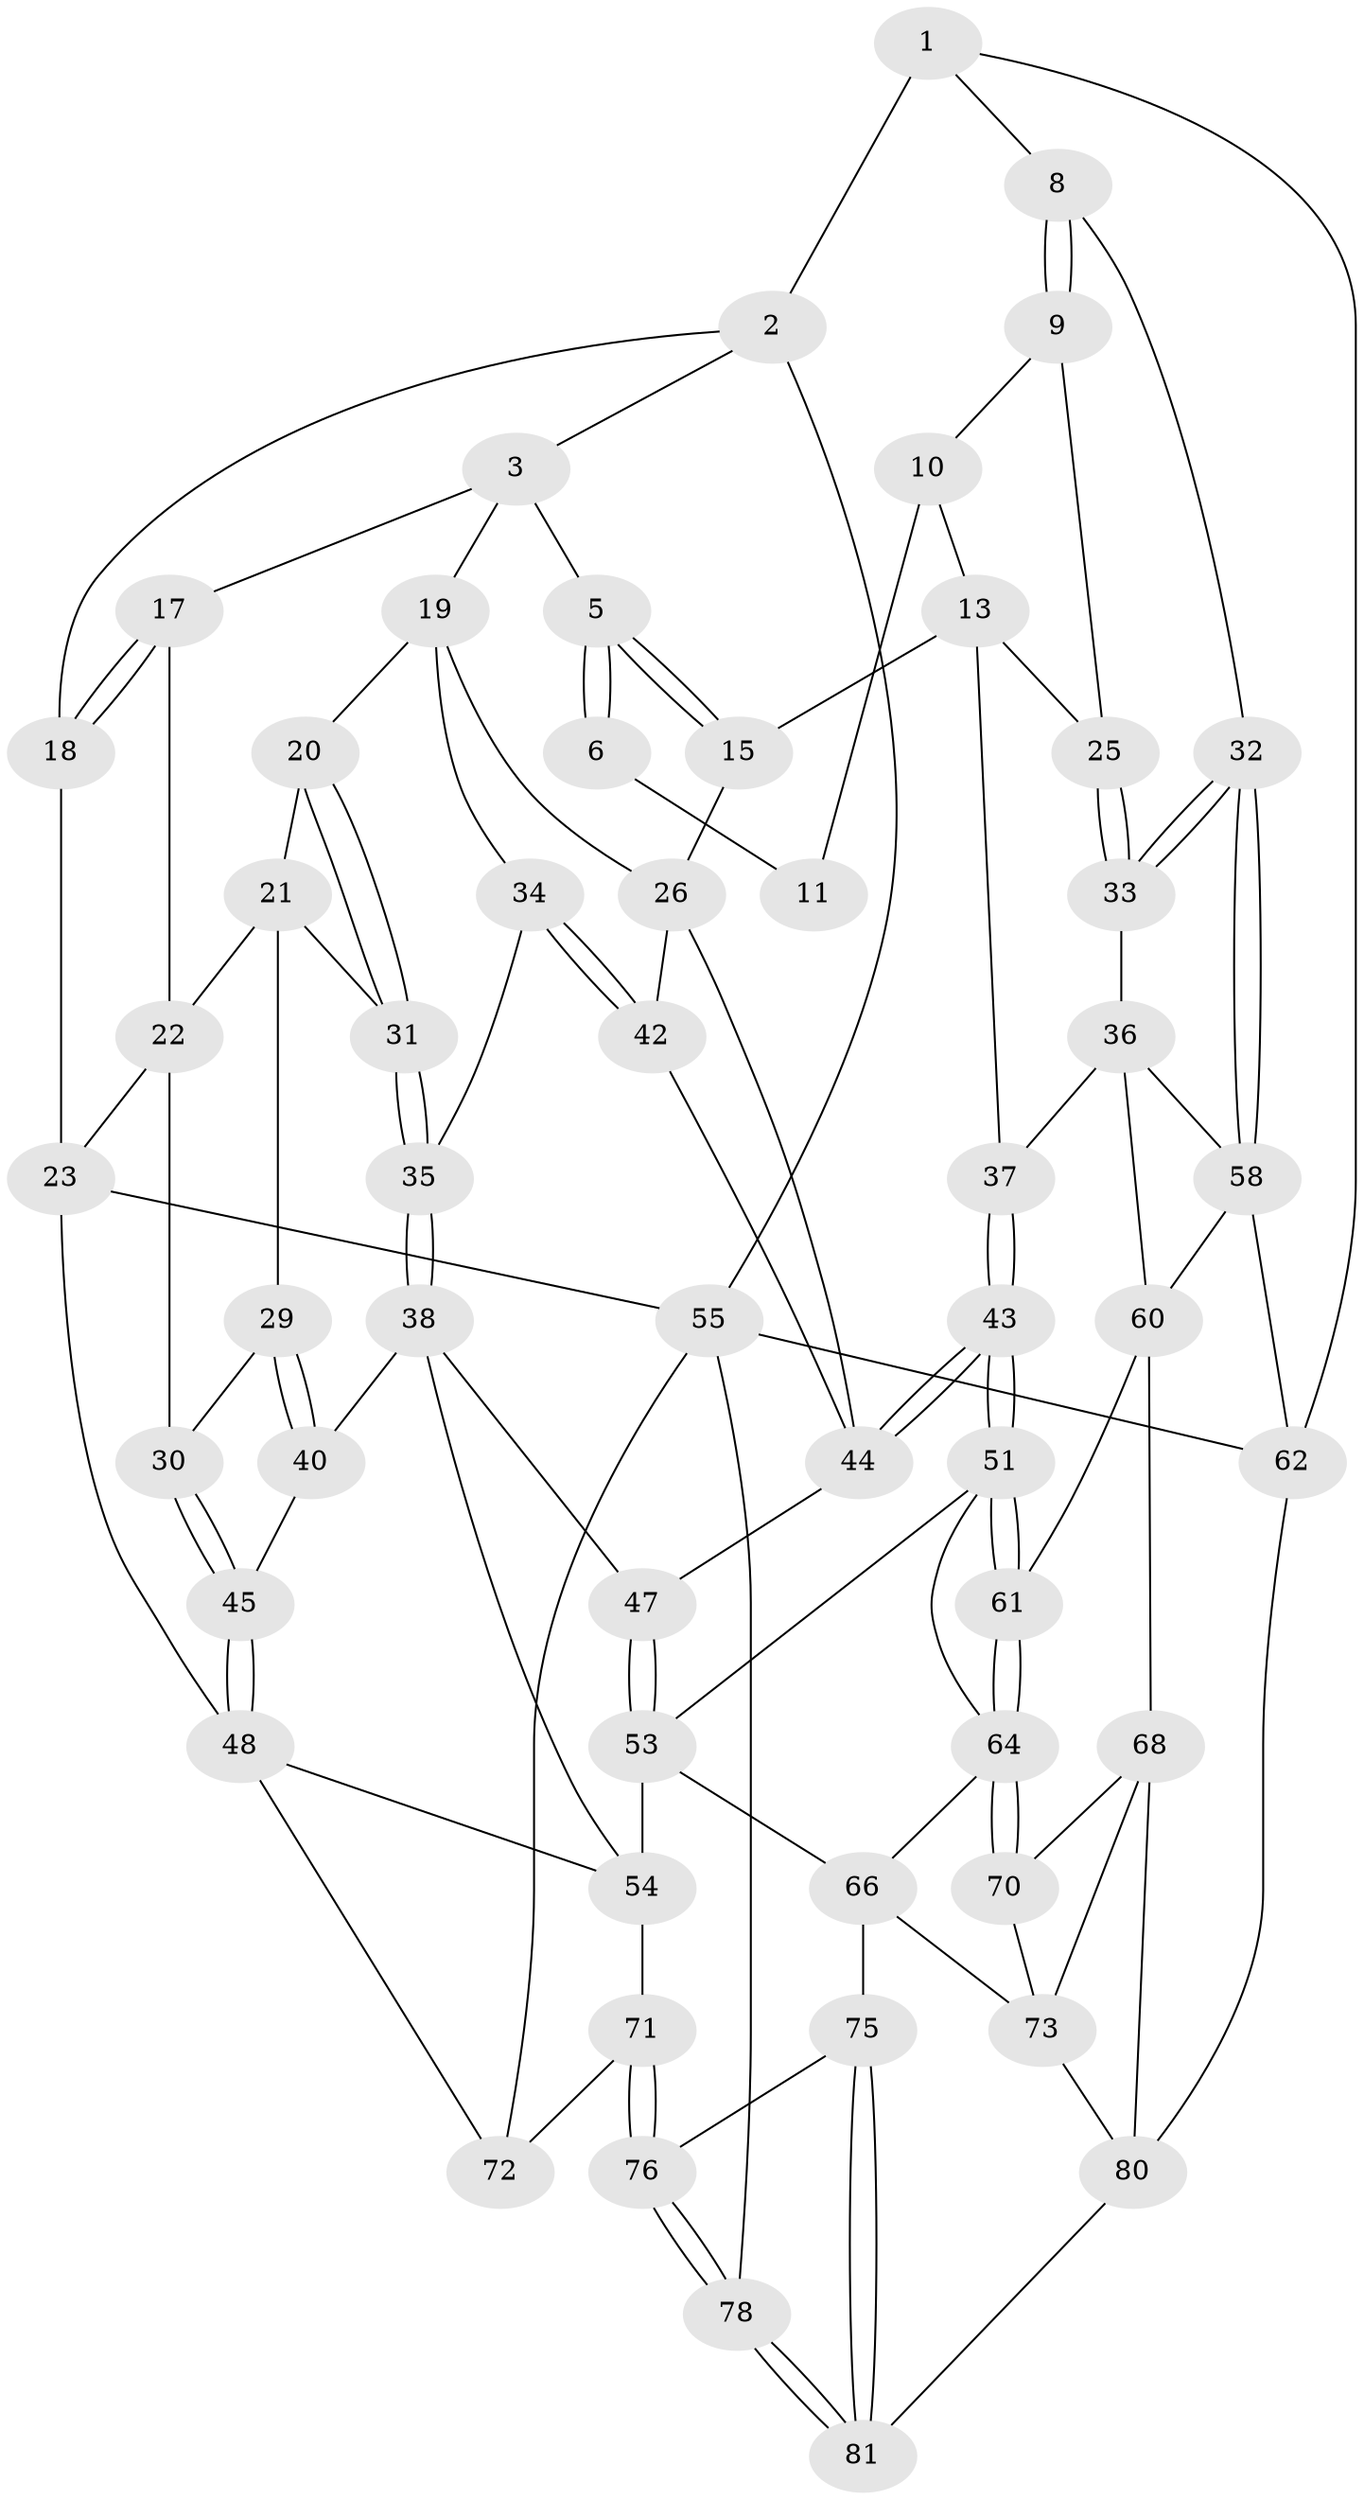 // original degree distribution, {3: 0.024390243902439025, 4: 0.21951219512195122, 5: 0.5609756097560976, 6: 0.1951219512195122}
// Generated by graph-tools (version 1.1) at 2025/11/02/27/25 16:11:58]
// undirected, 57 vertices, 122 edges
graph export_dot {
graph [start="1"]
  node [color=gray90,style=filled];
  1 [pos="+0.7311896486368812+0",super="+7"];
  2 [pos="+0.1848036232882427+0",super="+16"];
  3 [pos="+0.22701816382963497+0",super="+4"];
  5 [pos="+0.7258620166245292+0"];
  6 [pos="+0.7311046902590391+0"];
  8 [pos="+1+0.10497564865055652"];
  9 [pos="+1+0.1446937364894176"];
  10 [pos="+0.9531805045663657+0.1302528978118719",super="+12"];
  11 [pos="+0.8162435165525783+0"];
  13 [pos="+0.7681407425161657+0.2650818359338638",super="+14"];
  15 [pos="+0.6593620168795984+0.27636734990773554"];
  17 [pos="+0.18184941708706953+0.08780711737432625"];
  18 [pos="+0+0.24059218872966398"];
  19 [pos="+0.4669890783321632+0.21684724362656643",super="+27"];
  20 [pos="+0.36339090915344935+0.24491764181363182"];
  21 [pos="+0.21436584344335102+0.2451189114844197",super="+28"];
  22 [pos="+0.17735130167024968+0.14136621957265527",super="+24"];
  23 [pos="+0+0.3448867630748152",super="+50"];
  25 [pos="+0.925591789246928+0.3022649713896167"];
  26 [pos="+0.6535487876059456+0.2768137782138608",super="+41"];
  29 [pos="+0.1526098847223174+0.3586955374978379"];
  30 [pos="+0+0.3617664499112379"];
  31 [pos="+0.2800780431709678+0.3796341201247682"];
  32 [pos="+1+0.43629277034291913"];
  33 [pos="+0.9852914839702203+0.38810040761468784"];
  34 [pos="+0.4023357951837499+0.4008463853473476"];
  35 [pos="+0.3403591007311062+0.4374376338748178"];
  36 [pos="+0.7996864334169639+0.4895803607189387",super="+59"];
  37 [pos="+0.7788034079486571+0.4952208232027786"];
  38 [pos="+0.3225753576806973+0.5084836115971376",super="+39"];
  40 [pos="+0.18135544916952406+0.4974220461757593"];
  42 [pos="+0.515115417241574+0.4736098016972708"];
  43 [pos="+0.7655415114237947+0.5372629996794891"];
  44 [pos="+0.6508850005528127+0.522941656574259",super="+46"];
  45 [pos="+0.13073473064105398+0.5427211118939527"];
  47 [pos="+0.5116787766199682+0.5448212062045464"];
  48 [pos="+0.08963883101554763+0.6591867547730537",super="+49"];
  51 [pos="+0.7656667084787769+0.5557666853041093",super="+52"];
  53 [pos="+0.5101619356142766+0.6408217940383178",super="+56"];
  54 [pos="+0.31441824071631325+0.5806833870076934",super="+57"];
  55 [pos="+0+1",super="+77"];
  58 [pos="+1+0.5859981723057885",super="+63"];
  60 [pos="+0.8487823475805554+0.6496506372708074",super="+67"];
  61 [pos="+0.8154450410761326+0.6374922004999577"];
  62 [pos="+1+1"];
  64 [pos="+0.7766260807575861+0.7422878024965707",super="+65"];
  66 [pos="+0.6224617744592748+0.7858431763381907",super="+74"];
  68 [pos="+0.917439692095705+0.8559258238626973",super="+69"];
  70 [pos="+0.777365320929641+0.818816867850809"];
  71 [pos="+0.3813252750390056+0.7520485396162632"];
  72 [pos="+0.23360558576805412+0.7842811274668279"];
  73 [pos="+0.6971246394891881+0.851800579617175",super="+79"];
  75 [pos="+0.5745500701718762+0.8566631465638479"];
  76 [pos="+0.4360215357796035+0.8539371592102984"];
  78 [pos="+0.3571674617699083+1"];
  80 [pos="+0.724540147274742+1",super="+82"];
  81 [pos="+0.6839032127500884+1"];
  1 -- 2 [weight=2];
  1 -- 8;
  1 -- 62;
  2 -- 3;
  2 -- 18;
  2 -- 55;
  3 -- 17;
  3 -- 19;
  3 -- 5;
  5 -- 6;
  5 -- 6;
  5 -- 15;
  5 -- 15;
  6 -- 11;
  8 -- 9;
  8 -- 9;
  8 -- 32;
  9 -- 10;
  9 -- 25;
  10 -- 11 [weight=2];
  10 -- 13;
  13 -- 25;
  13 -- 37;
  13 -- 15;
  15 -- 26;
  17 -- 18;
  17 -- 18;
  17 -- 22;
  18 -- 23;
  19 -- 20;
  19 -- 26;
  19 -- 34;
  20 -- 21;
  20 -- 31;
  20 -- 31;
  21 -- 22;
  21 -- 29;
  21 -- 31;
  22 -- 30;
  22 -- 23;
  23 -- 48;
  23 -- 55;
  25 -- 33;
  25 -- 33;
  26 -- 42;
  26 -- 44;
  29 -- 30;
  29 -- 40;
  29 -- 40;
  30 -- 45;
  30 -- 45;
  31 -- 35;
  31 -- 35;
  32 -- 33;
  32 -- 33;
  32 -- 58;
  32 -- 58;
  33 -- 36;
  34 -- 35;
  34 -- 42;
  34 -- 42;
  35 -- 38;
  35 -- 38;
  36 -- 37;
  36 -- 58;
  36 -- 60;
  37 -- 43;
  37 -- 43;
  38 -- 47;
  38 -- 40;
  38 -- 54;
  40 -- 45;
  42 -- 44;
  43 -- 44;
  43 -- 44;
  43 -- 51;
  43 -- 51;
  44 -- 47;
  45 -- 48;
  45 -- 48;
  47 -- 53;
  47 -- 53;
  48 -- 54;
  48 -- 72;
  51 -- 61;
  51 -- 61;
  51 -- 64;
  51 -- 53;
  53 -- 66;
  53 -- 54;
  54 -- 71;
  55 -- 62;
  55 -- 72;
  55 -- 78;
  58 -- 62;
  58 -- 60;
  60 -- 61;
  60 -- 68;
  61 -- 64;
  61 -- 64;
  62 -- 80;
  64 -- 70;
  64 -- 70;
  64 -- 66;
  66 -- 73;
  66 -- 75;
  68 -- 80;
  68 -- 73;
  68 -- 70;
  70 -- 73;
  71 -- 72;
  71 -- 76;
  71 -- 76;
  73 -- 80;
  75 -- 76;
  75 -- 81;
  75 -- 81;
  76 -- 78;
  76 -- 78;
  78 -- 81;
  78 -- 81;
  80 -- 81;
}
